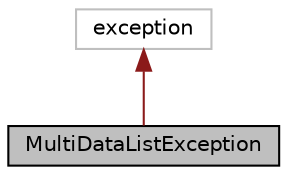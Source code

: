 digraph "MultiDataListException"
{
 // LATEX_PDF_SIZE
  edge [fontname="Helvetica",fontsize="10",labelfontname="Helvetica",labelfontsize="10"];
  node [fontname="Helvetica",fontsize="10",shape=record];
  Node1 [label="MultiDataListException",height=0.2,width=0.4,color="black", fillcolor="grey75", style="filled", fontcolor="black",tooltip="Provide for MultiDataList throw mechanism."];
  Node2 -> Node1 [dir="back",color="firebrick4",fontsize="10",style="solid",fontname="Helvetica"];
  Node2 [label="exception",height=0.2,width=0.4,color="grey75", fillcolor="white", style="filled",tooltip=" "];
}
